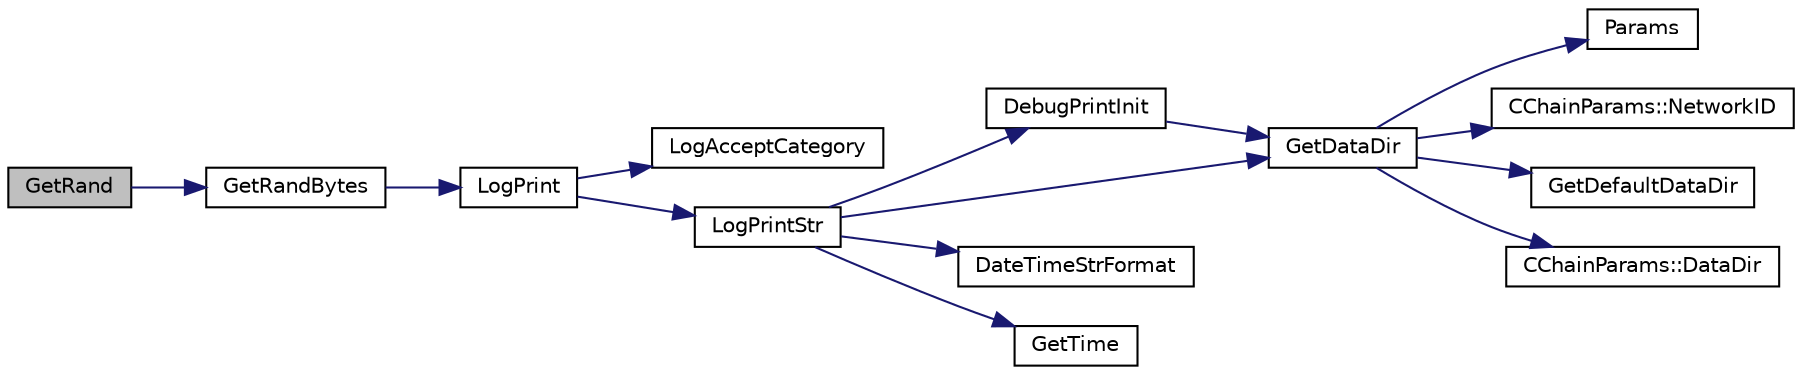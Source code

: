 digraph "GetRand"
{
  edge [fontname="Helvetica",fontsize="10",labelfontname="Helvetica",labelfontsize="10"];
  node [fontname="Helvetica",fontsize="10",shape=record];
  rankdir="LR";
  Node3075 [label="GetRand",height=0.2,width=0.4,color="black", fillcolor="grey75", style="filled", fontcolor="black"];
  Node3075 -> Node3076 [color="midnightblue",fontsize="10",style="solid",fontname="Helvetica"];
  Node3076 [label="GetRandBytes",height=0.2,width=0.4,color="black", fillcolor="white", style="filled",URL="$df/d2d/util_8cpp.html#acf52c2aa8213c7b15e26594a2264ed8a"];
  Node3076 -> Node3077 [color="midnightblue",fontsize="10",style="solid",fontname="Helvetica"];
  Node3077 [label="LogPrint",height=0.2,width=0.4,color="black", fillcolor="white", style="filled",URL="$d8/d3c/util_8h.html#aab1f837a2366f424bdc996fdf6352171"];
  Node3077 -> Node3078 [color="midnightblue",fontsize="10",style="solid",fontname="Helvetica"];
  Node3078 [label="LogAcceptCategory",height=0.2,width=0.4,color="black", fillcolor="white", style="filled",URL="$d8/d3c/util_8h.html#a343d2a13efe00125f78d25dafb0a8d98"];
  Node3077 -> Node3079 [color="midnightblue",fontsize="10",style="solid",fontname="Helvetica"];
  Node3079 [label="LogPrintStr",height=0.2,width=0.4,color="black", fillcolor="white", style="filled",URL="$d8/d3c/util_8h.html#afd4c3002b2797c0560adddb6af3ca1da"];
  Node3079 -> Node3080 [color="midnightblue",fontsize="10",style="solid",fontname="Helvetica"];
  Node3080 [label="DebugPrintInit",height=0.2,width=0.4,color="black", fillcolor="white", style="filled",URL="$df/d2d/util_8cpp.html#a751ff5f21d880737811136b5e0bcea12"];
  Node3080 -> Node3081 [color="midnightblue",fontsize="10",style="solid",fontname="Helvetica"];
  Node3081 [label="GetDataDir",height=0.2,width=0.4,color="black", fillcolor="white", style="filled",URL="$df/d2d/util_8cpp.html#ab83866a054745d4b30a3948a1b44beba"];
  Node3081 -> Node3082 [color="midnightblue",fontsize="10",style="solid",fontname="Helvetica"];
  Node3082 [label="Params",height=0.2,width=0.4,color="black", fillcolor="white", style="filled",URL="$df/dbf/chainparams_8cpp.html#ace5c5b706d71a324a417dd2db394fd4a",tooltip="Return the currently selected parameters. "];
  Node3081 -> Node3083 [color="midnightblue",fontsize="10",style="solid",fontname="Helvetica"];
  Node3083 [label="CChainParams::NetworkID",height=0.2,width=0.4,color="black", fillcolor="white", style="filled",URL="$d1/d4f/class_c_chain_params.html#a90dc493ec0c0325c98c3ac06eb99862b"];
  Node3081 -> Node3084 [color="midnightblue",fontsize="10",style="solid",fontname="Helvetica"];
  Node3084 [label="GetDefaultDataDir",height=0.2,width=0.4,color="black", fillcolor="white", style="filled",URL="$df/d2d/util_8cpp.html#ab272995de020a3bcbf743be630e485c6"];
  Node3081 -> Node3085 [color="midnightblue",fontsize="10",style="solid",fontname="Helvetica"];
  Node3085 [label="CChainParams::DataDir",height=0.2,width=0.4,color="black", fillcolor="white", style="filled",URL="$d1/d4f/class_c_chain_params.html#a959488b5d8e6fe62857940b831d73a78"];
  Node3079 -> Node3081 [color="midnightblue",fontsize="10",style="solid",fontname="Helvetica"];
  Node3079 -> Node3086 [color="midnightblue",fontsize="10",style="solid",fontname="Helvetica"];
  Node3086 [label="DateTimeStrFormat",height=0.2,width=0.4,color="black", fillcolor="white", style="filled",URL="$df/d2d/util_8cpp.html#a749bc6776c8ec72d7c5e4dea56aee415"];
  Node3079 -> Node3087 [color="midnightblue",fontsize="10",style="solid",fontname="Helvetica"];
  Node3087 [label="GetTime",height=0.2,width=0.4,color="black", fillcolor="white", style="filled",URL="$df/d2d/util_8cpp.html#a46fac5fba8ba905b5f9acb364f5d8c6f"];
}
